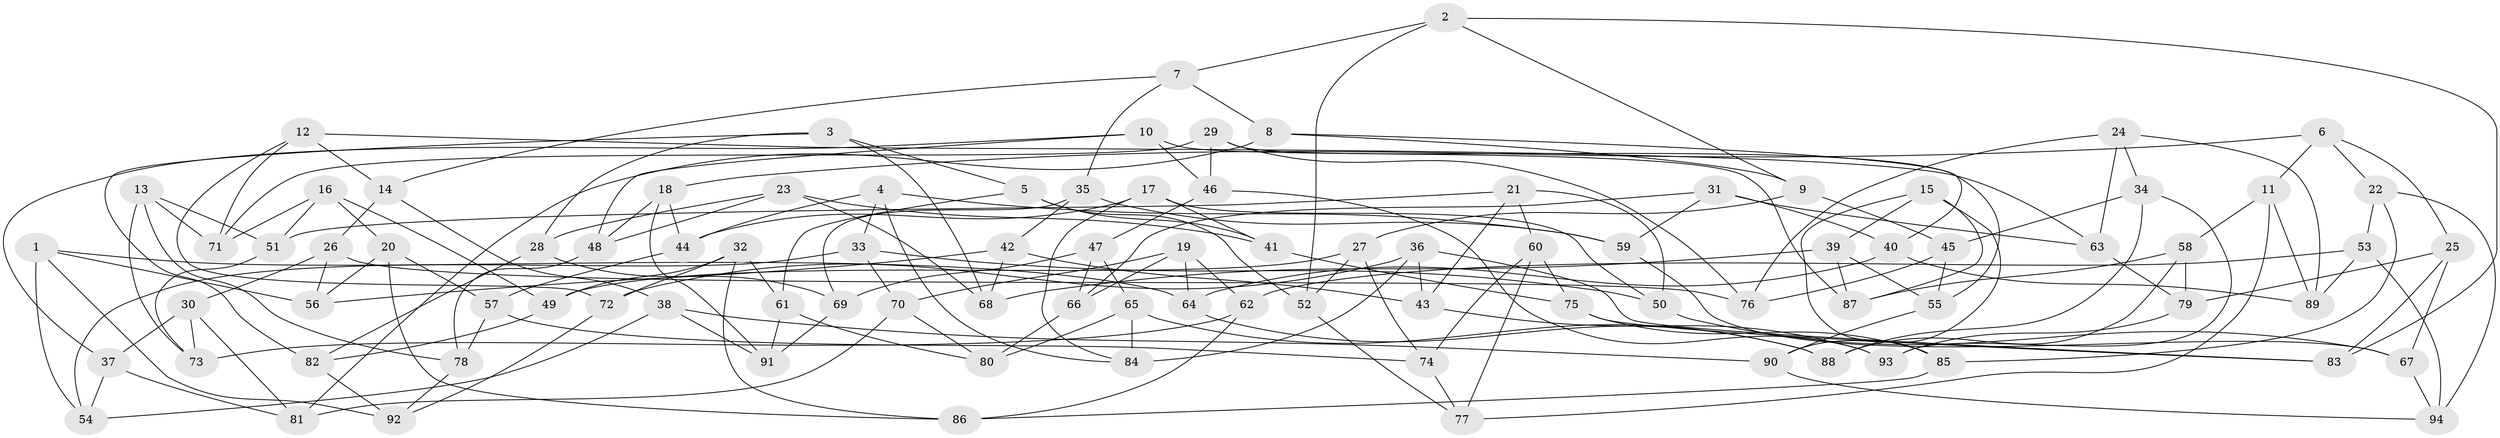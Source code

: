 // Generated by graph-tools (version 1.1) at 2025/58/03/09/25 04:58:23]
// undirected, 94 vertices, 188 edges
graph export_dot {
graph [start="1"]
  node [color=gray90,style=filled];
  1;
  2;
  3;
  4;
  5;
  6;
  7;
  8;
  9;
  10;
  11;
  12;
  13;
  14;
  15;
  16;
  17;
  18;
  19;
  20;
  21;
  22;
  23;
  24;
  25;
  26;
  27;
  28;
  29;
  30;
  31;
  32;
  33;
  34;
  35;
  36;
  37;
  38;
  39;
  40;
  41;
  42;
  43;
  44;
  45;
  46;
  47;
  48;
  49;
  50;
  51;
  52;
  53;
  54;
  55;
  56;
  57;
  58;
  59;
  60;
  61;
  62;
  63;
  64;
  65;
  66;
  67;
  68;
  69;
  70;
  71;
  72;
  73;
  74;
  75;
  76;
  77;
  78;
  79;
  80;
  81;
  82;
  83;
  84;
  85;
  86;
  87;
  88;
  89;
  90;
  91;
  92;
  93;
  94;
  1 -- 54;
  1 -- 56;
  1 -- 92;
  1 -- 64;
  2 -- 83;
  2 -- 52;
  2 -- 7;
  2 -- 9;
  3 -- 68;
  3 -- 82;
  3 -- 5;
  3 -- 28;
  4 -- 59;
  4 -- 84;
  4 -- 33;
  4 -- 44;
  5 -- 52;
  5 -- 61;
  5 -- 41;
  6 -- 25;
  6 -- 18;
  6 -- 22;
  6 -- 11;
  7 -- 8;
  7 -- 14;
  7 -- 35;
  8 -- 40;
  8 -- 9;
  8 -- 81;
  9 -- 27;
  9 -- 45;
  10 -- 48;
  10 -- 37;
  10 -- 46;
  10 -- 87;
  11 -- 58;
  11 -- 77;
  11 -- 89;
  12 -- 14;
  12 -- 72;
  12 -- 71;
  12 -- 63;
  13 -- 51;
  13 -- 78;
  13 -- 73;
  13 -- 71;
  14 -- 26;
  14 -- 38;
  15 -- 39;
  15 -- 90;
  15 -- 85;
  15 -- 87;
  16 -- 20;
  16 -- 71;
  16 -- 51;
  16 -- 49;
  17 -- 44;
  17 -- 50;
  17 -- 41;
  17 -- 84;
  18 -- 48;
  18 -- 44;
  18 -- 91;
  19 -- 66;
  19 -- 64;
  19 -- 62;
  19 -- 70;
  20 -- 57;
  20 -- 86;
  20 -- 56;
  21 -- 51;
  21 -- 50;
  21 -- 43;
  21 -- 60;
  22 -- 94;
  22 -- 53;
  22 -- 85;
  23 -- 48;
  23 -- 28;
  23 -- 68;
  23 -- 41;
  24 -- 89;
  24 -- 76;
  24 -- 34;
  24 -- 63;
  25 -- 83;
  25 -- 79;
  25 -- 67;
  26 -- 30;
  26 -- 76;
  26 -- 56;
  27 -- 74;
  27 -- 49;
  27 -- 52;
  28 -- 69;
  28 -- 82;
  29 -- 71;
  29 -- 76;
  29 -- 55;
  29 -- 46;
  30 -- 81;
  30 -- 73;
  30 -- 37;
  31 -- 66;
  31 -- 40;
  31 -- 59;
  31 -- 63;
  32 -- 72;
  32 -- 61;
  32 -- 49;
  32 -- 86;
  33 -- 50;
  33 -- 54;
  33 -- 70;
  34 -- 45;
  34 -- 88;
  34 -- 93;
  35 -- 69;
  35 -- 42;
  35 -- 59;
  36 -- 43;
  36 -- 72;
  36 -- 84;
  36 -- 83;
  37 -- 81;
  37 -- 54;
  38 -- 54;
  38 -- 91;
  38 -- 90;
  39 -- 68;
  39 -- 55;
  39 -- 87;
  40 -- 89;
  40 -- 64;
  41 -- 75;
  42 -- 43;
  42 -- 68;
  42 -- 56;
  43 -- 93;
  44 -- 57;
  45 -- 55;
  45 -- 76;
  46 -- 93;
  46 -- 47;
  47 -- 69;
  47 -- 66;
  47 -- 65;
  48 -- 78;
  49 -- 82;
  50 -- 67;
  51 -- 73;
  52 -- 77;
  53 -- 94;
  53 -- 89;
  53 -- 62;
  55 -- 90;
  57 -- 74;
  57 -- 78;
  58 -- 79;
  58 -- 88;
  58 -- 87;
  59 -- 67;
  60 -- 77;
  60 -- 74;
  60 -- 75;
  61 -- 80;
  61 -- 91;
  62 -- 86;
  62 -- 73;
  63 -- 79;
  64 -- 88;
  65 -- 88;
  65 -- 84;
  65 -- 80;
  66 -- 80;
  67 -- 94;
  69 -- 91;
  70 -- 81;
  70 -- 80;
  72 -- 92;
  74 -- 77;
  75 -- 83;
  75 -- 85;
  78 -- 92;
  79 -- 93;
  82 -- 92;
  85 -- 86;
  90 -- 94;
}
